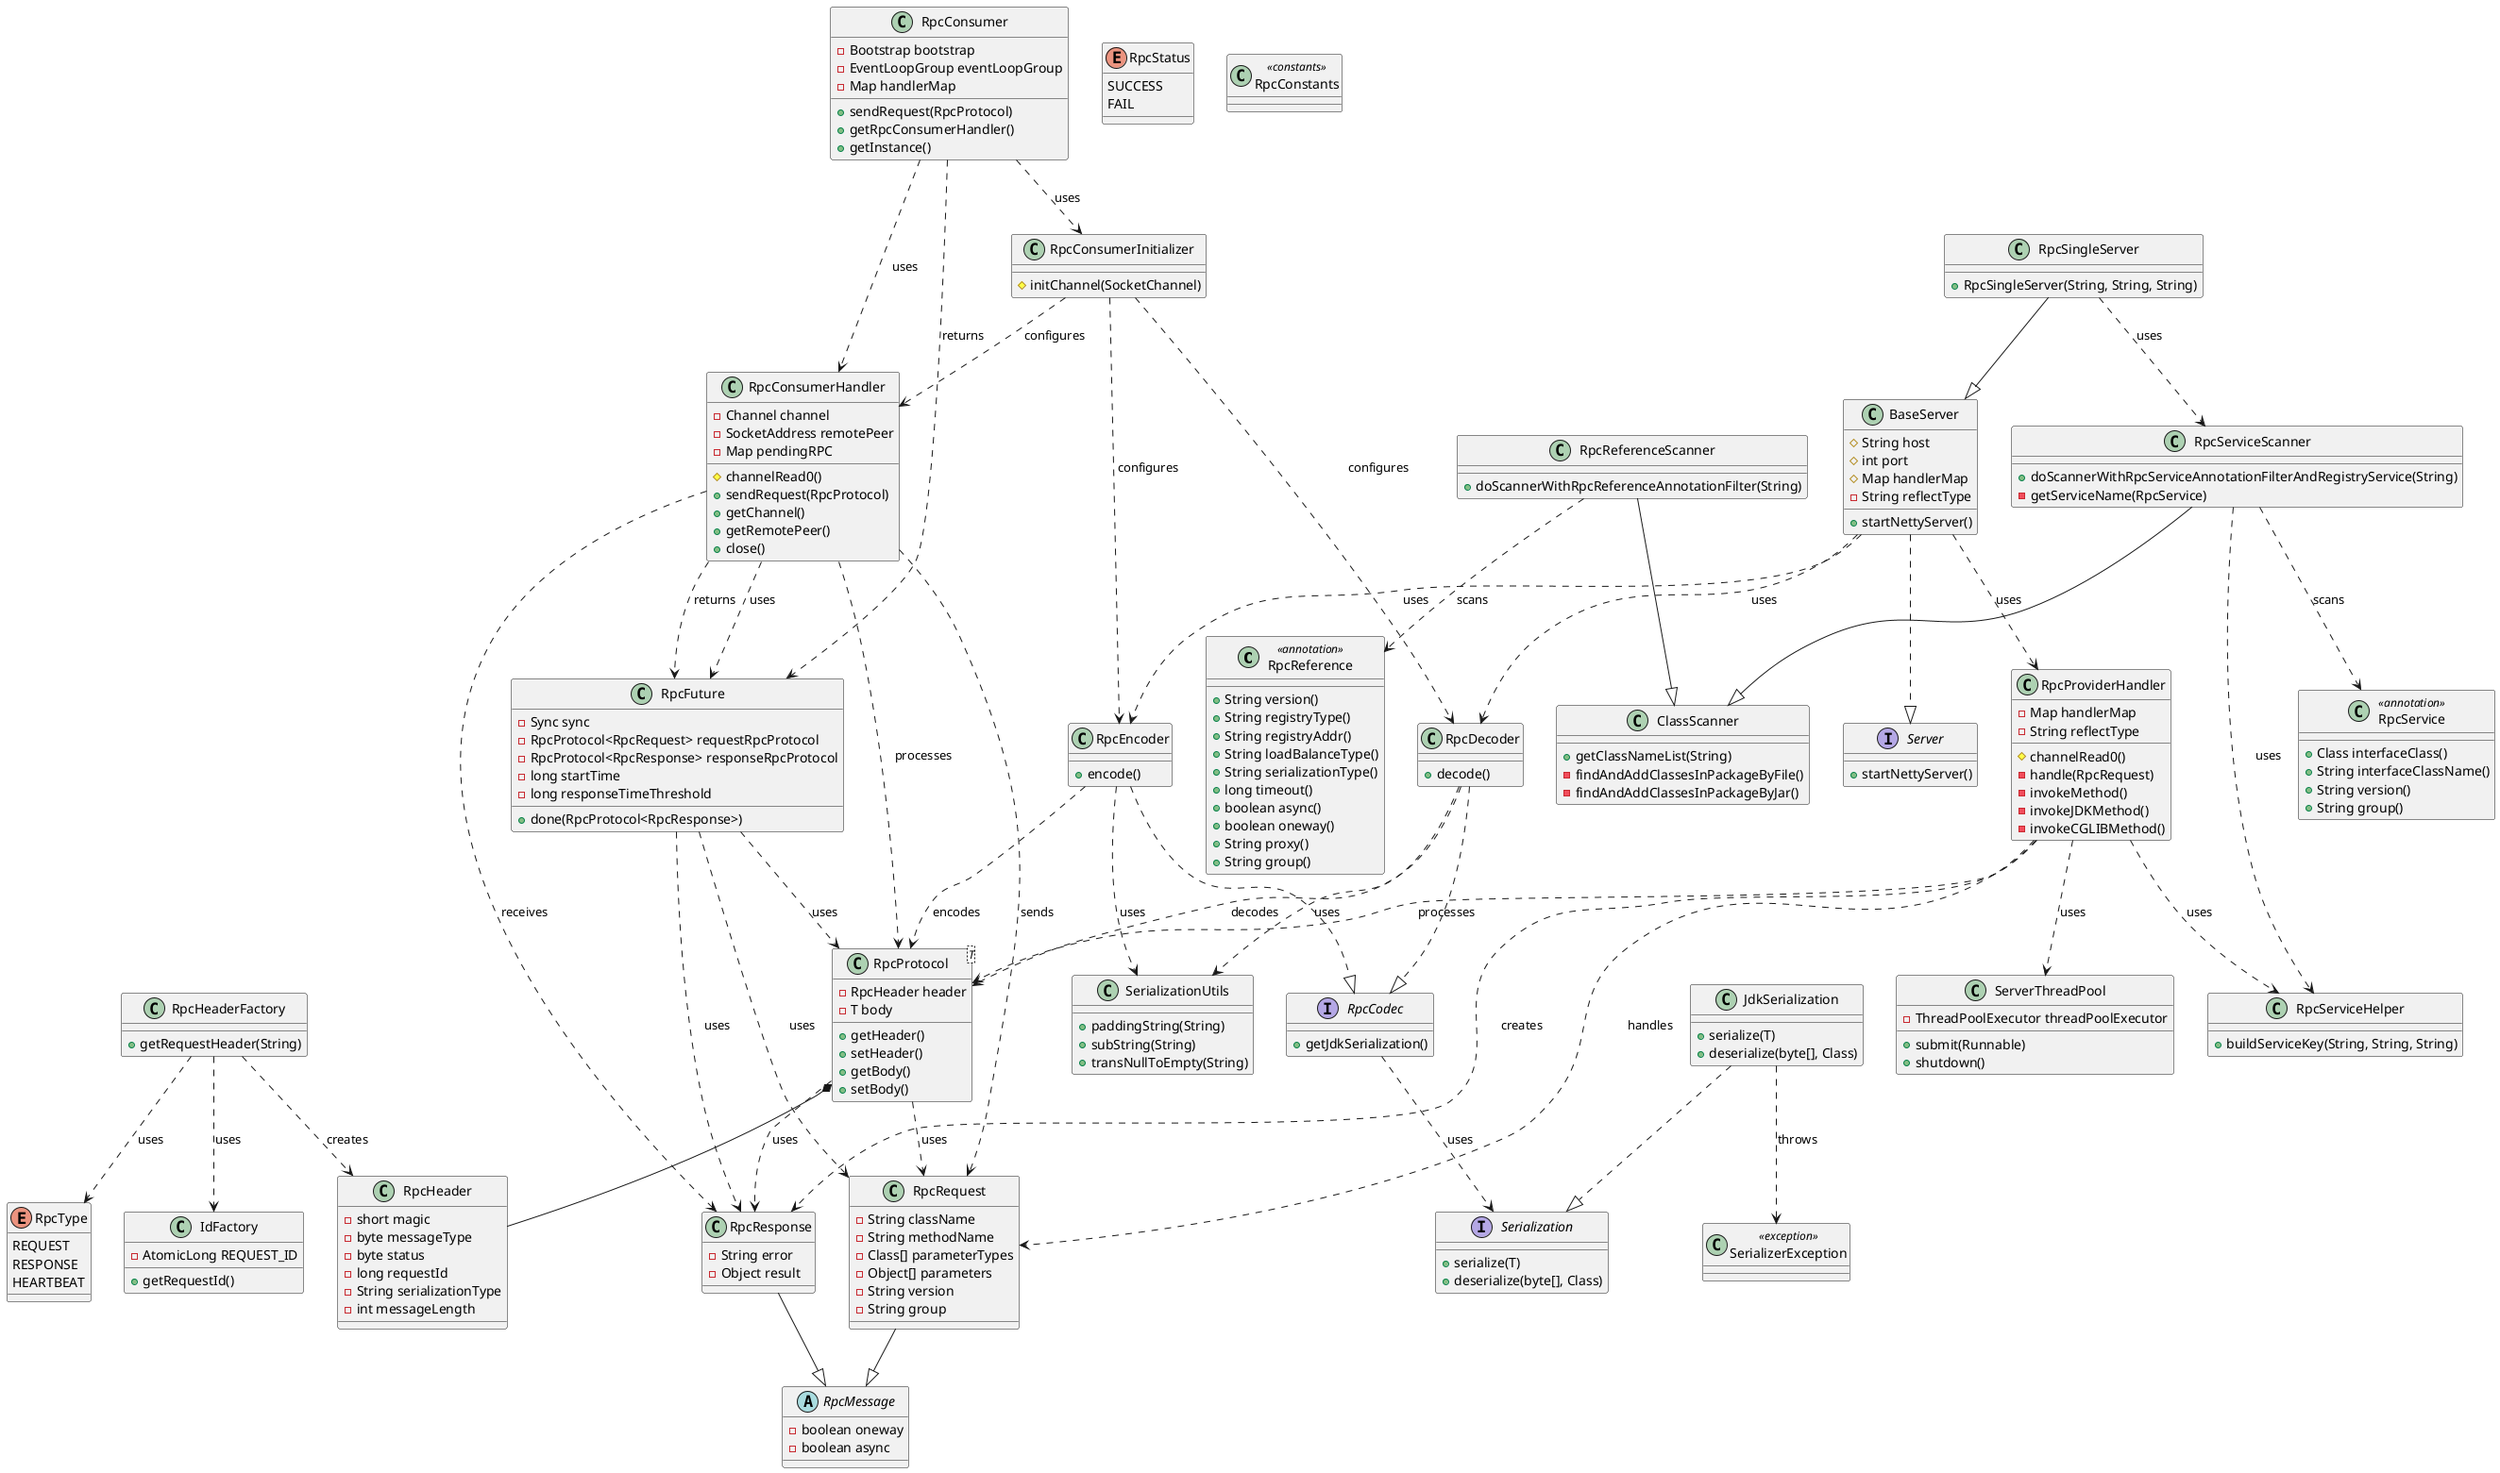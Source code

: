 @startuml
' 注解模块
class RpcReference <<annotation>> {
  +String version()
  +String registryType()
  +String registryAddr()
  +String loadBalanceType()
  +String serializationType()
  +long timeout()
  +boolean async()
  +boolean oneway()
  +String proxy()
  +String group()
}

class RpcService <<annotation>> {
  +Class interfaceClass()
  +String interfaceClassName()
  +String version()
  +String group()
}

' 协议模块
class "RpcProtocol<T>" as RpcProtocol {
  -RpcHeader header
  -T body
  +getHeader()
  +setHeader()
  +getBody()
  +setBody()
}

class RpcHeader {
  -short magic
  -byte messageType
  -byte status
  -long requestId
  -String serializationType
  -int messageLength
}

abstract class RpcMessage {
  -boolean oneway
  -boolean async
}

class RpcRequest {
  -String className
  -String methodName
  -Class[] parameterTypes
  -Object[] parameters
  -String version
  -String group
}

class RpcResponse {
  -String error
  -Object result
}

class RpcHeaderFactory {
  +getRequestHeader(String)
}

' 枚举
enum RpcType {
  REQUEST
  RESPONSE
  HEARTBEAT
}

enum RpcStatus {
  SUCCESS
  FAIL
}

' 编解码模块
interface RpcCodec {
  +getJdkSerialization()
}

class RpcEncoder {
  +encode()
}

class RpcDecoder {
  +decode()
}

' 序列化模块
interface Serialization {
  +serialize(T)
  +deserialize(byte[], Class)
}

class JdkSerialization {
  +serialize(T)
  +deserialize(byte[], Class)
}

' 扫描器模块
class ClassScanner {
  +getClassNameList(String)
  -findAndAddClassesInPackageByFile()
  -findAndAddClassesInPackageByJar()
}

class RpcServiceScanner {
  +doScannerWithRpcServiceAnnotationFilterAndRegistryService(String)
  -getServiceName(RpcService)
}

class RpcReferenceScanner {
  +doScannerWithRpcReferenceAnnotationFilter(String)
}

' Provider模块
interface Server {
  +startNettyServer()
}

class BaseServer {
  #String host
  #int port
  #Map handlerMap
  -String reflectType
  +startNettyServer()
}

class RpcSingleServer {
  +RpcSingleServer(String, String, String)
}

class RpcProviderHandler {
  -Map handlerMap
  -String reflectType
  #channelRead0()
  -handle(RpcRequest)
  -invokeMethod()
  -invokeJDKMethod()
  -invokeCGLIBMethod()
}

' Consumer模块
class RpcConsumer {
  -Bootstrap bootstrap
  -EventLoopGroup eventLoopGroup
  -Map handlerMap
  +sendRequest(RpcProtocol)
  +getRpcConsumerHandler()
  +getInstance()
}

class RpcConsumerHandler {
  -Channel channel
  -SocketAddress remotePeer
  -Map pendingRPC
  #channelRead0()
  +sendRequest(RpcProtocol)
  +getChannel()
  +getRemotePeer()
  +close()
}

class RpcConsumerInitializer {
  #initChannel(SocketChannel)
}

class RpcFuture {
  -Sync sync
  -RpcProtocol<RpcRequest> requestRpcProtocol
  -RpcProtocol<RpcResponse> responseRpcProtocol
  -long startTime
  -long responseTimeThreshold
  +done(RpcProtocol<RpcResponse>)
}

' 工具类
class RpcServiceHelper {
  +buildServiceKey(String, String, String)
}

class IdFactory {
  -AtomicLong REQUEST_ID
  +getRequestId()
}

class ServerThreadPool {
  -ThreadPoolExecutor threadPoolExecutor
  +submit(Runnable)
  +shutdown()
}

class SerializationUtils {
  +paddingString(String)
  +subString(String)
  +transNullToEmpty(String)
}

class RpcConstants <<constants>> {
}

class SerializerException <<exception>> {
}

' 关系定义
RpcProtocol *-- RpcHeader
RpcRequest --|> RpcMessage
RpcResponse --|> RpcMessage
RpcProtocol ..> RpcRequest : uses
RpcProtocol ..> RpcResponse : uses

RpcEncoder ..|> RpcCodec
RpcDecoder ..|> RpcCodec
RpcCodec ..> Serialization : uses
JdkSerialization ..|> Serialization

RpcEncoder ..> RpcProtocol : encodes
RpcDecoder ..> RpcProtocol : decodes
RpcEncoder ..> SerializationUtils : uses
RpcDecoder ..> SerializationUtils : uses

RpcServiceScanner --|> ClassScanner
RpcReferenceScanner --|> ClassScanner
RpcServiceScanner ..> RpcService : scans
RpcReferenceScanner ..> RpcReference : scans
RpcServiceScanner ..> RpcServiceHelper : uses

BaseServer ..|> Server
RpcSingleServer --|> BaseServer
RpcSingleServer ..> RpcServiceScanner : uses
BaseServer ..> RpcProviderHandler : uses
BaseServer ..> RpcEncoder : uses
BaseServer ..> RpcDecoder : uses

RpcProviderHandler ..> RpcProtocol : processes
RpcProviderHandler ..> RpcRequest : handles
RpcProviderHandler ..> RpcResponse : creates
RpcProviderHandler ..> RpcServiceHelper : uses
RpcProviderHandler ..> ServerThreadPool : uses

RpcConsumer ..> RpcConsumerHandler : uses
RpcConsumer ..> RpcConsumerInitializer : uses
RpcConsumerInitializer ..> RpcEncoder : configures
RpcConsumerInitializer ..> RpcDecoder : configures
RpcConsumerInitializer ..> RpcConsumerHandler : configures

RpcConsumerHandler ..> RpcProtocol : processes
RpcConsumerHandler ..> RpcRequest : sends
RpcConsumerHandler ..> RpcResponse : receives
RpcConsumerHandler ..> RpcFuture : uses

RpcConsumer ..> RpcFuture : returns
RpcConsumerHandler ..> RpcFuture : returns

RpcHeaderFactory ..> RpcHeader : creates
RpcHeaderFactory ..> IdFactory : uses
RpcHeaderFactory ..> RpcType : uses

JdkSerialization ..> SerializerException : throws

RpcFuture ..> RpcProtocol : uses
RpcFuture ..> RpcRequest : uses
RpcFuture ..> RpcResponse : uses

@enduml
